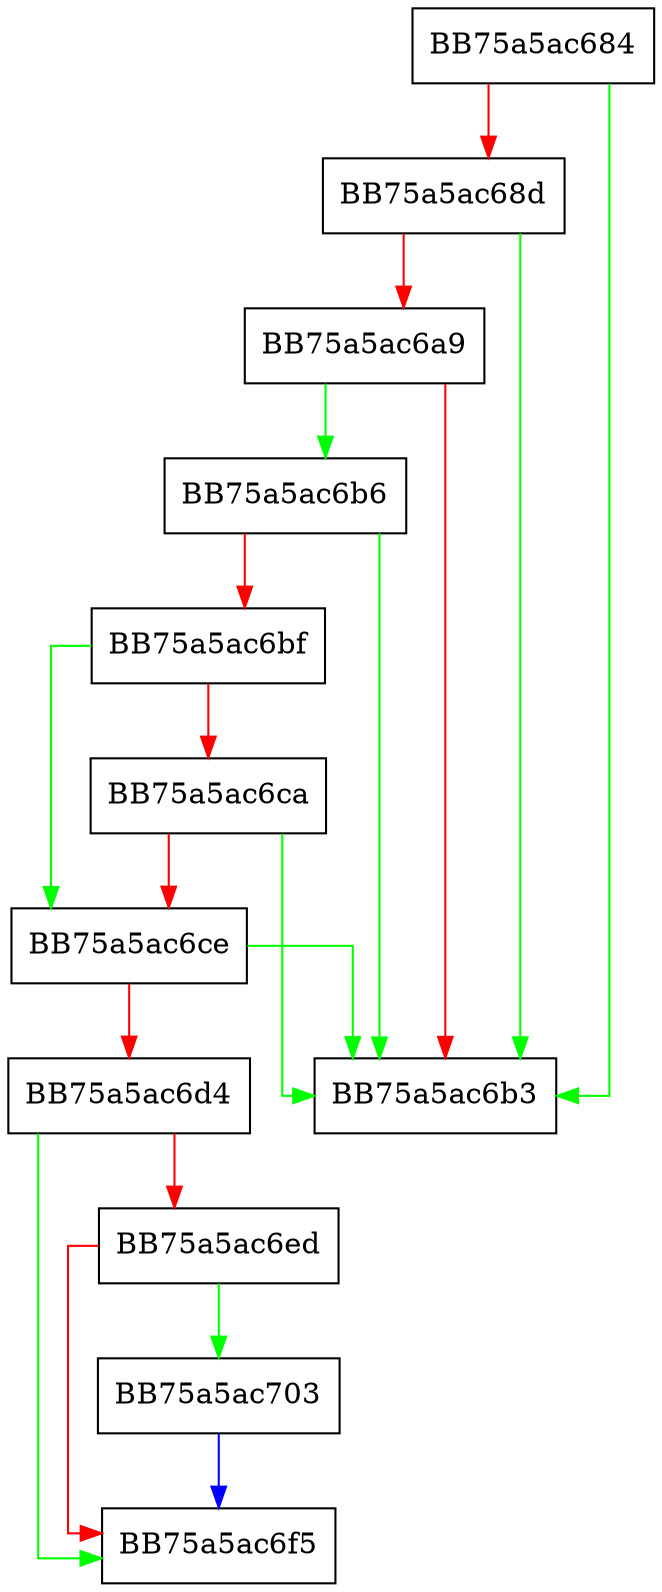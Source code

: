 digraph precheck {
  node [shape="box"];
  graph [splines=ortho];
  BB75a5ac684 -> BB75a5ac6b3 [color="green"];
  BB75a5ac684 -> BB75a5ac68d [color="red"];
  BB75a5ac68d -> BB75a5ac6b3 [color="green"];
  BB75a5ac68d -> BB75a5ac6a9 [color="red"];
  BB75a5ac6a9 -> BB75a5ac6b6 [color="green"];
  BB75a5ac6a9 -> BB75a5ac6b3 [color="red"];
  BB75a5ac6b6 -> BB75a5ac6b3 [color="green"];
  BB75a5ac6b6 -> BB75a5ac6bf [color="red"];
  BB75a5ac6bf -> BB75a5ac6ce [color="green"];
  BB75a5ac6bf -> BB75a5ac6ca [color="red"];
  BB75a5ac6ca -> BB75a5ac6b3 [color="green"];
  BB75a5ac6ca -> BB75a5ac6ce [color="red"];
  BB75a5ac6ce -> BB75a5ac6b3 [color="green"];
  BB75a5ac6ce -> BB75a5ac6d4 [color="red"];
  BB75a5ac6d4 -> BB75a5ac6f5 [color="green"];
  BB75a5ac6d4 -> BB75a5ac6ed [color="red"];
  BB75a5ac6ed -> BB75a5ac703 [color="green"];
  BB75a5ac6ed -> BB75a5ac6f5 [color="red"];
  BB75a5ac703 -> BB75a5ac6f5 [color="blue"];
}